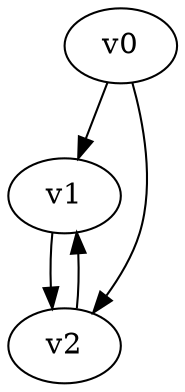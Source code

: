 digraph TemporalGame {
    v0 [name="v0", player=0];
    v1 [name="v1", player=1];
    v2 [name="v2", player=0];
    
    v0 -> v1 [times="(= (mod x 5) 0)"];
    v0 -> v2 [times="(not (= (mod x 3) 1))"];
    v1 -> v2 [times="(1,2,3)"];
    v2 -> v1 [times="(1,2)"];
}
